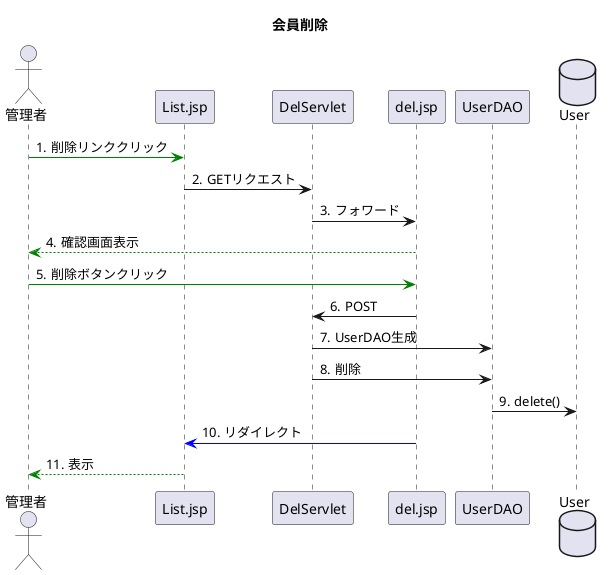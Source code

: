 @startuml
title 会員削除
autonumber "#."
actor 管理者
database User

管理者 -[#green]> List.jsp:削除リンククリック
List.jsp ->DelServlet:GETリクエスト
DelServlet -> del.jsp:フォワード
del.jsp --[#green]> 管理者:確認画面表示
管理者 -[#green]> del.jsp:削除ボタンクリック
del.jsp -> DelServlet:POST
DelServlet -> UserDAO:UserDAO生成
DelServlet -> UserDAO:削除
UserDAO -> User:delete()
del.jsp-[#blue]> List.jsp:リダイレクト
List.jsp --[#green]> 管理者:表示
database User
@enduml